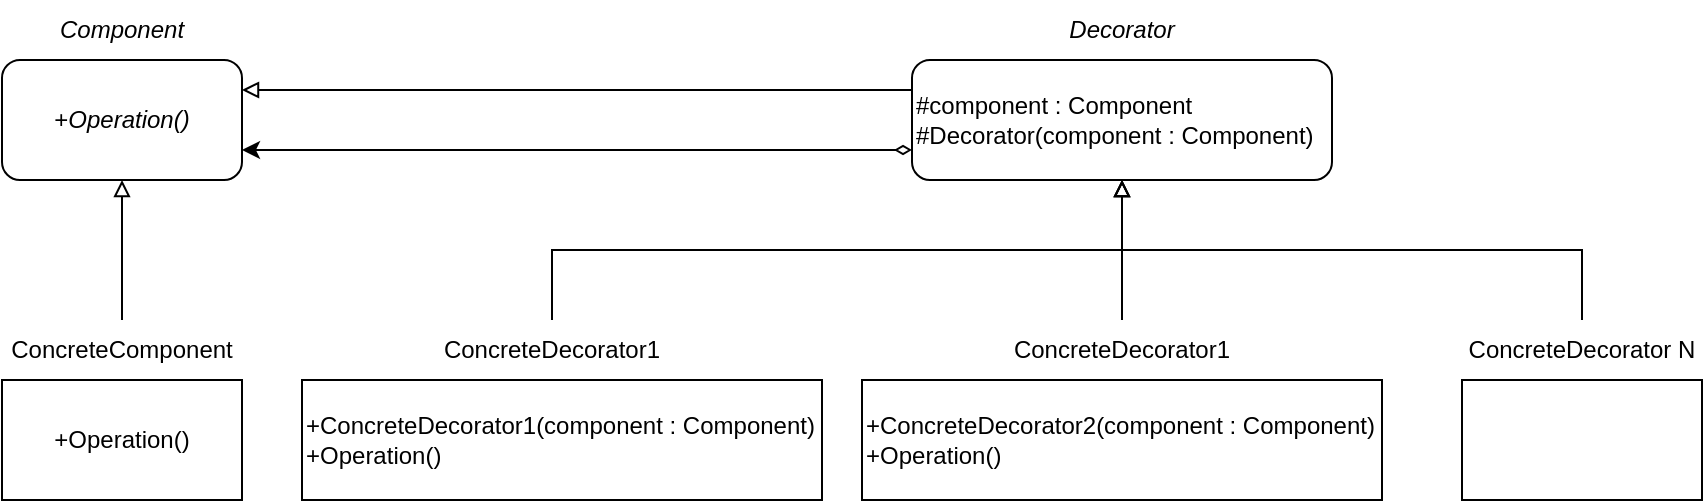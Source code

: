 <mxfile version="18.0.2" type="device"><diagram id="w55HwzG7pE-xdR8Q3ml1" name="Page-1"><mxGraphModel dx="1038" dy="547" grid="1" gridSize="10" guides="1" tooltips="1" connect="1" arrows="1" fold="1" page="1" pageScale="1" pageWidth="827" pageHeight="1169" math="0" shadow="0"><root><mxCell id="0"/><mxCell id="1" parent="0"/><mxCell id="V_UMc8muUYYA75ZAyoLh-1" value="+&lt;i&gt;Operation()&lt;/i&gt;" style="rounded=1;whiteSpace=wrap;html=1;" vertex="1" parent="1"><mxGeometry x="40" y="190" width="120" height="60" as="geometry"/></mxCell><mxCell id="V_UMc8muUYYA75ZAyoLh-2" value="&lt;i&gt;Component&lt;/i&gt;" style="text;html=1;strokeColor=none;fillColor=none;align=center;verticalAlign=middle;whiteSpace=wrap;rounded=0;" vertex="1" parent="1"><mxGeometry x="70" y="160" width="60" height="30" as="geometry"/></mxCell><mxCell id="V_UMc8muUYYA75ZAyoLh-3" value="+Operation()" style="rounded=0;whiteSpace=wrap;html=1;" vertex="1" parent="1"><mxGeometry x="40" y="350" width="120" height="60" as="geometry"/></mxCell><mxCell id="V_UMc8muUYYA75ZAyoLh-9" value="" style="edgeStyle=none;rounded=0;orthogonalLoop=1;jettySize=auto;html=1;entryX=0.5;entryY=1;entryDx=0;entryDy=0;endArrow=block;endFill=0;" edge="1" parent="1" source="V_UMc8muUYYA75ZAyoLh-7" target="V_UMc8muUYYA75ZAyoLh-1"><mxGeometry relative="1" as="geometry"/></mxCell><mxCell id="V_UMc8muUYYA75ZAyoLh-7" value="ConcreteComponent" style="text;html=1;strokeColor=none;fillColor=none;align=center;verticalAlign=middle;whiteSpace=wrap;rounded=0;" vertex="1" parent="1"><mxGeometry x="70" y="320" width="60" height="30" as="geometry"/></mxCell><mxCell id="V_UMc8muUYYA75ZAyoLh-29" style="edgeStyle=orthogonalEdgeStyle;rounded=0;orthogonalLoop=1;jettySize=auto;html=1;exitX=0;exitY=0.25;exitDx=0;exitDy=0;entryX=1;entryY=0.25;entryDx=0;entryDy=0;endArrow=block;endFill=0;" edge="1" parent="1" source="V_UMc8muUYYA75ZAyoLh-10" target="V_UMc8muUYYA75ZAyoLh-1"><mxGeometry relative="1" as="geometry"/></mxCell><mxCell id="V_UMc8muUYYA75ZAyoLh-30" style="edgeStyle=orthogonalEdgeStyle;rounded=0;orthogonalLoop=1;jettySize=auto;html=1;exitX=0;exitY=0.75;exitDx=0;exitDy=0;entryX=1;entryY=0.75;entryDx=0;entryDy=0;endArrow=classic;endFill=1;startArrow=diamondThin;startFill=0;" edge="1" parent="1" source="V_UMc8muUYYA75ZAyoLh-10" target="V_UMc8muUYYA75ZAyoLh-1"><mxGeometry relative="1" as="geometry"/></mxCell><mxCell id="V_UMc8muUYYA75ZAyoLh-10" value="#component :&amp;nbsp;Component&lt;br&gt;#Decorator(component :&amp;nbsp;Component)" style="rounded=1;whiteSpace=wrap;html=1;align=left;" vertex="1" parent="1"><mxGeometry x="495" y="190" width="210" height="60" as="geometry"/></mxCell><mxCell id="V_UMc8muUYYA75ZAyoLh-11" value="&lt;i&gt;Decorator&lt;/i&gt;" style="text;html=1;strokeColor=none;fillColor=none;align=center;verticalAlign=middle;whiteSpace=wrap;rounded=0;" vertex="1" parent="1"><mxGeometry x="570" y="160" width="60" height="30" as="geometry"/></mxCell><mxCell id="V_UMc8muUYYA75ZAyoLh-13" value="&lt;span style=&quot;&quot;&gt;+ConcreteDecorator2&lt;/span&gt;&lt;span style=&quot;&quot;&gt;(component :&amp;nbsp;Component)&lt;/span&gt;&lt;span style=&quot;&quot;&gt;&lt;br&gt;+Operation()&lt;/span&gt;" style="rounded=0;whiteSpace=wrap;html=1;align=left;" vertex="1" parent="1"><mxGeometry x="470" y="350" width="260" height="60" as="geometry"/></mxCell><mxCell id="V_UMc8muUYYA75ZAyoLh-14" value="+ConcreteDecorator1&lt;span style=&quot;&quot;&gt;(component :&amp;nbsp;Component)&lt;/span&gt;&lt;span style=&quot;&quot;&gt;&lt;br&gt;+Operation()&lt;/span&gt;" style="rounded=0;whiteSpace=wrap;html=1;align=left;" vertex="1" parent="1"><mxGeometry x="190" y="350" width="260" height="60" as="geometry"/></mxCell><mxCell id="V_UMc8muUYYA75ZAyoLh-25" style="edgeStyle=orthogonalEdgeStyle;rounded=0;orthogonalLoop=1;jettySize=auto;html=1;exitX=0.5;exitY=0;exitDx=0;exitDy=0;entryX=0.5;entryY=1;entryDx=0;entryDy=0;endArrow=block;endFill=0;" edge="1" parent="1" source="V_UMc8muUYYA75ZAyoLh-16" target="V_UMc8muUYYA75ZAyoLh-10"><mxGeometry relative="1" as="geometry"/></mxCell><mxCell id="V_UMc8muUYYA75ZAyoLh-16" value="ConcreteDecorator1" style="text;html=1;strokeColor=none;fillColor=none;align=center;verticalAlign=middle;whiteSpace=wrap;rounded=0;" vertex="1" parent="1"><mxGeometry x="285" y="320" width="60" height="30" as="geometry"/></mxCell><mxCell id="V_UMc8muUYYA75ZAyoLh-27" style="edgeStyle=orthogonalEdgeStyle;rounded=0;orthogonalLoop=1;jettySize=auto;html=1;exitX=0.5;exitY=0;exitDx=0;exitDy=0;entryX=0.5;entryY=1;entryDx=0;entryDy=0;endArrow=block;endFill=0;" edge="1" parent="1" source="V_UMc8muUYYA75ZAyoLh-17" target="V_UMc8muUYYA75ZAyoLh-10"><mxGeometry relative="1" as="geometry"/></mxCell><mxCell id="V_UMc8muUYYA75ZAyoLh-17" value="ConcreteDecorator N" style="text;html=1;strokeColor=none;fillColor=none;align=center;verticalAlign=middle;whiteSpace=wrap;rounded=0;" vertex="1" parent="1"><mxGeometry x="770" y="320" width="120" height="30" as="geometry"/></mxCell><mxCell id="V_UMc8muUYYA75ZAyoLh-26" style="edgeStyle=orthogonalEdgeStyle;rounded=0;orthogonalLoop=1;jettySize=auto;html=1;exitX=0.5;exitY=0;exitDx=0;exitDy=0;entryX=0.5;entryY=1;entryDx=0;entryDy=0;endArrow=block;endFill=0;" edge="1" parent="1" source="V_UMc8muUYYA75ZAyoLh-18" target="V_UMc8muUYYA75ZAyoLh-10"><mxGeometry relative="1" as="geometry"/></mxCell><mxCell id="V_UMc8muUYYA75ZAyoLh-18" value="ConcreteDecorator1" style="text;html=1;strokeColor=none;fillColor=none;align=center;verticalAlign=middle;whiteSpace=wrap;rounded=0;" vertex="1" parent="1"><mxGeometry x="570" y="320" width="60" height="30" as="geometry"/></mxCell><mxCell id="V_UMc8muUYYA75ZAyoLh-20" value="" style="rounded=0;whiteSpace=wrap;html=1;" vertex="1" parent="1"><mxGeometry x="770" y="350" width="120" height="60" as="geometry"/></mxCell></root></mxGraphModel></diagram></mxfile>